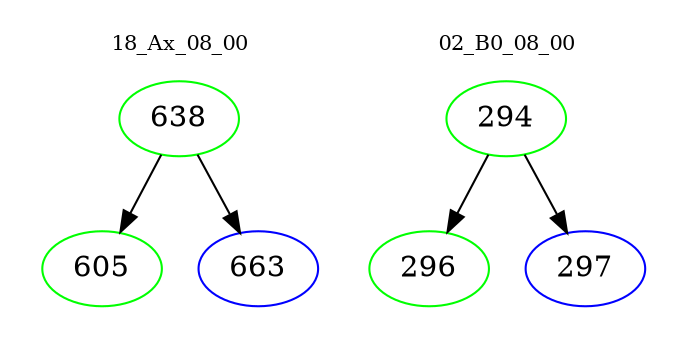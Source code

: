 digraph{
subgraph cluster_0 {
color = white
label = "18_Ax_08_00";
fontsize=10;
T0_638 [label="638", color="green"]
T0_638 -> T0_605 [color="black"]
T0_605 [label="605", color="green"]
T0_638 -> T0_663 [color="black"]
T0_663 [label="663", color="blue"]
}
subgraph cluster_1 {
color = white
label = "02_B0_08_00";
fontsize=10;
T1_294 [label="294", color="green"]
T1_294 -> T1_296 [color="black"]
T1_296 [label="296", color="green"]
T1_294 -> T1_297 [color="black"]
T1_297 [label="297", color="blue"]
}
}
